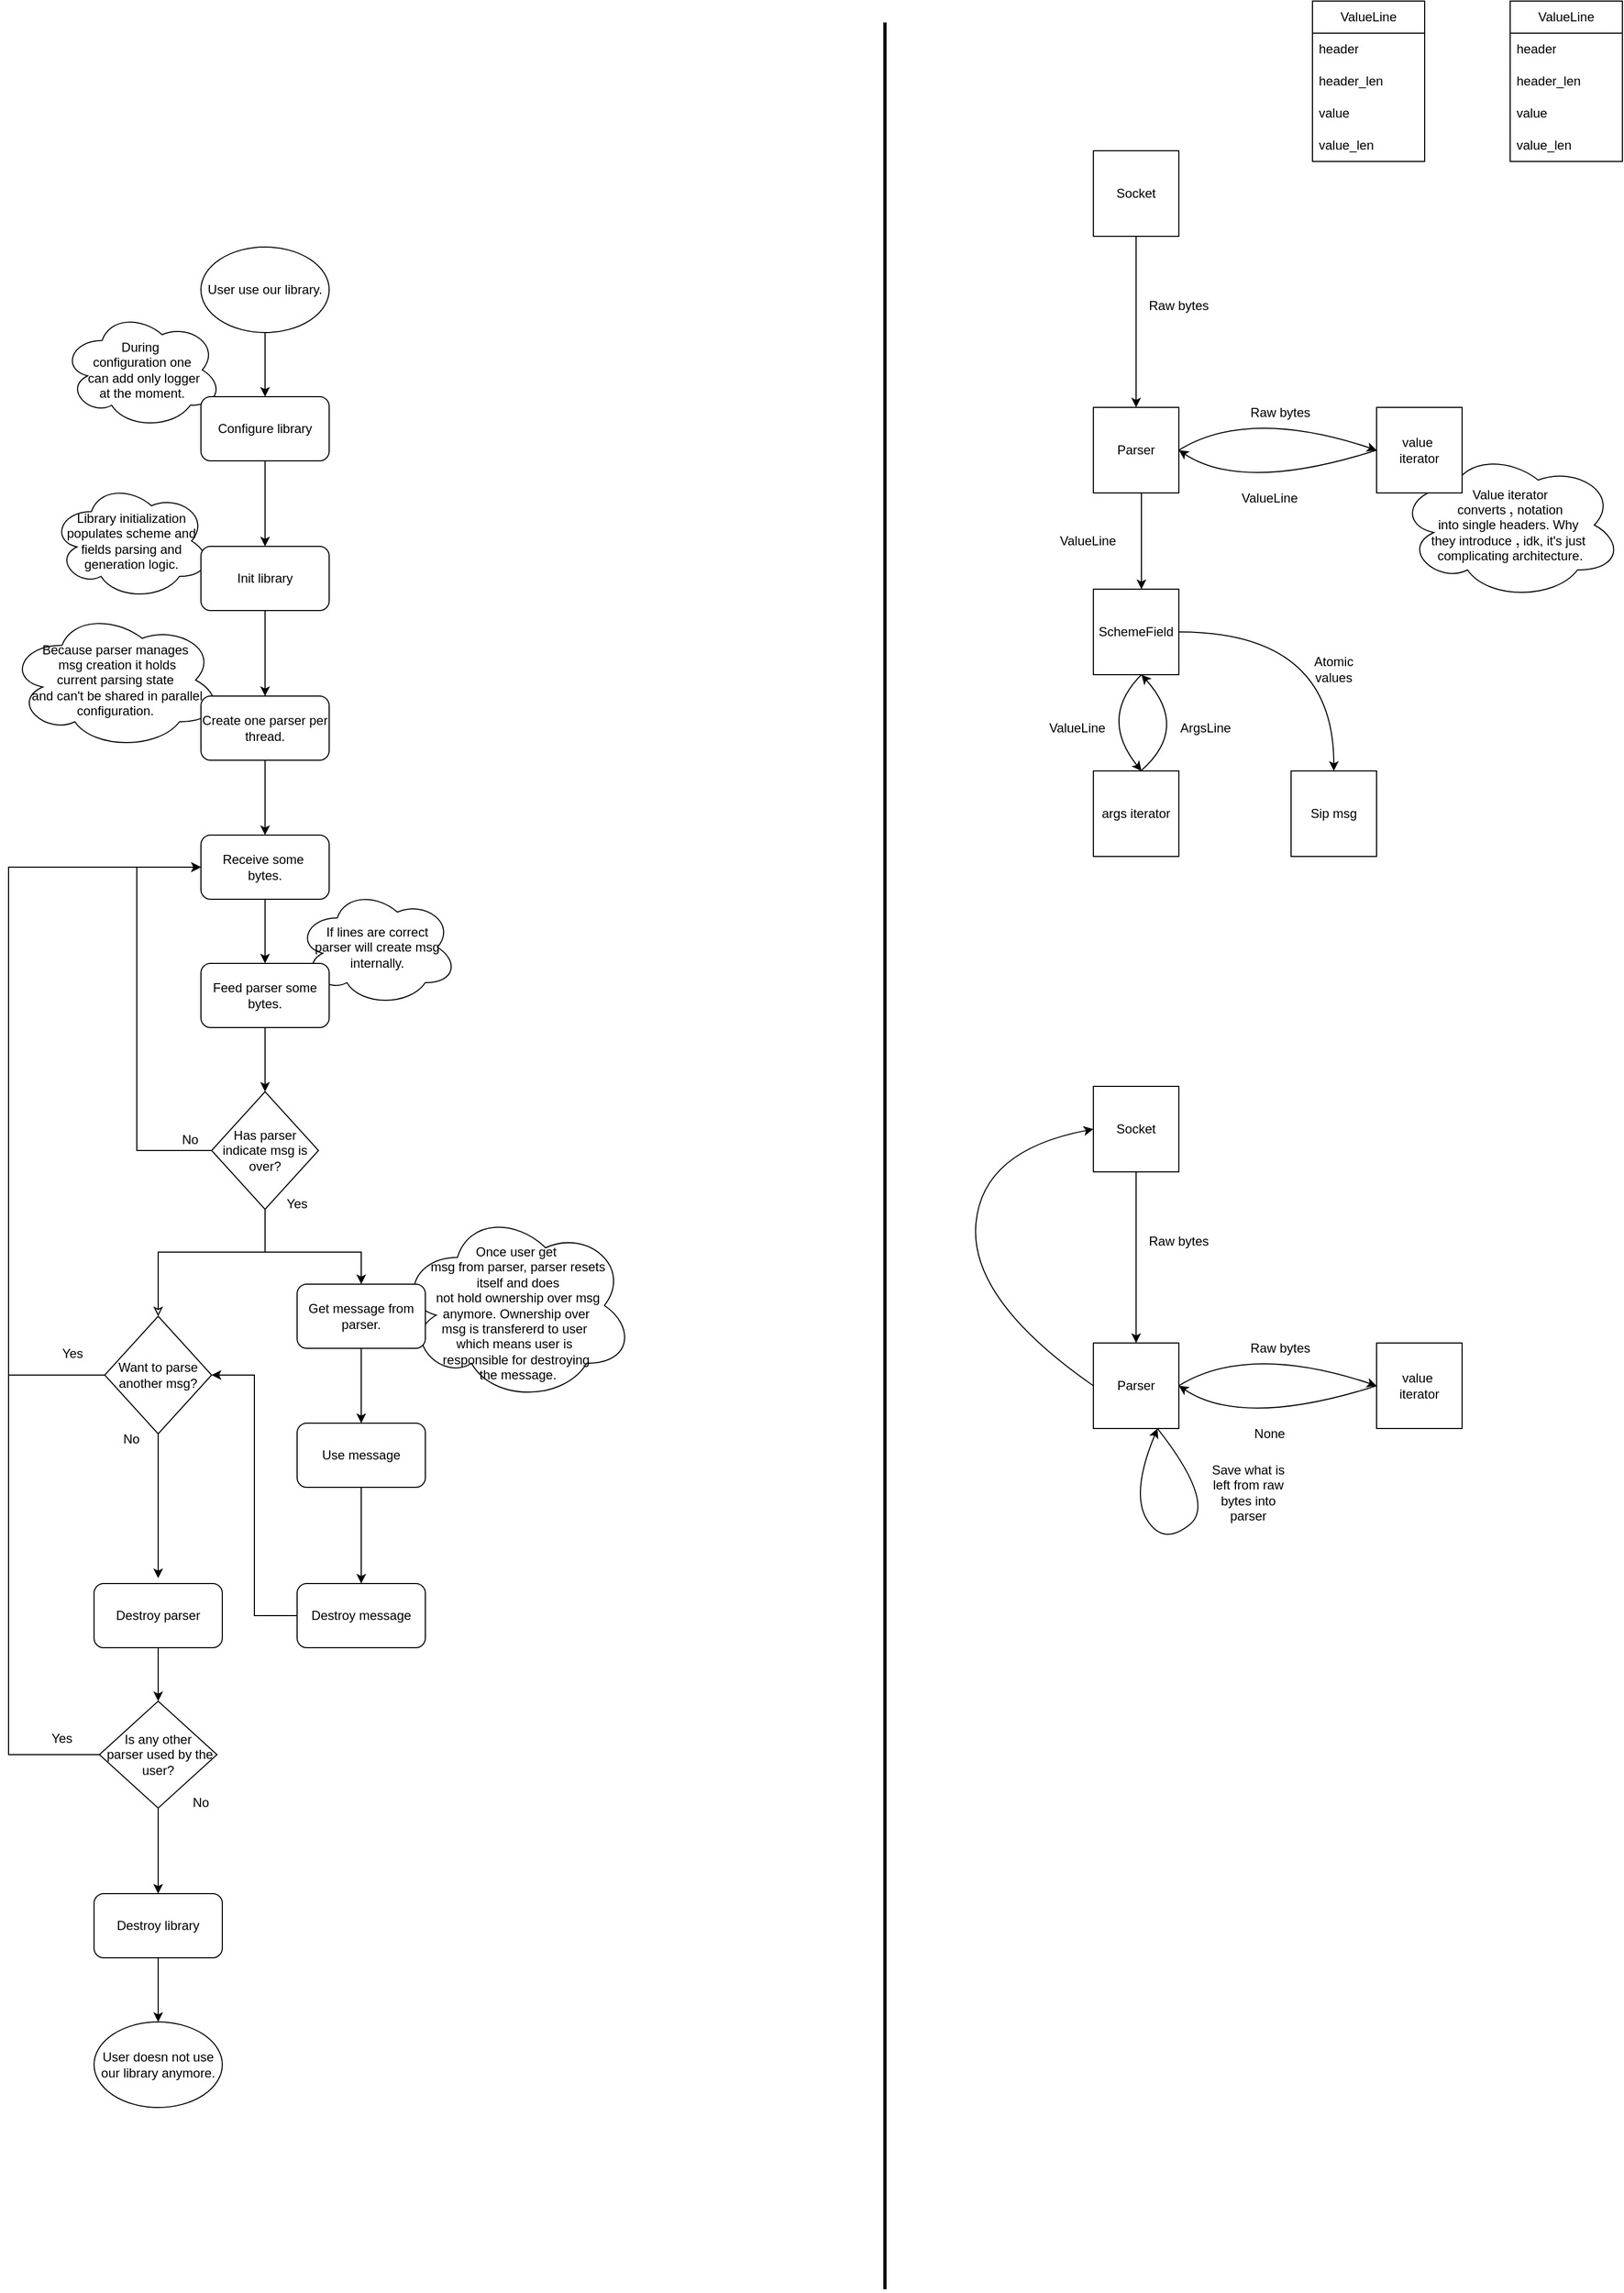 <mxfile version="27.0.4">
  <diagram name="Parse" id="ZKBCoRI4lpfDGy-4syBj">
    <mxGraphModel dx="2275" dy="776" grid="1" gridSize="10" guides="1" tooltips="1" connect="1" arrows="1" fold="1" page="1" pageScale="1" pageWidth="850" pageHeight="1100" math="0" shadow="0">
      <root>
        <mxCell id="0" />
        <mxCell id="1" parent="0" />
        <mxCell id="raDAFkKPr205OreLMAkA-1" value="Value iterator&lt;div&gt;&amp;nbsp;converts `,` notation&amp;nbsp;&lt;/div&gt;&lt;div&gt;into single headers. Why&amp;nbsp;&lt;/div&gt;&lt;div&gt;they introduce `,` idk, it&#39;s just&amp;nbsp;&lt;/div&gt;&lt;div&gt;complicating architecture.&lt;/div&gt;" style="ellipse;shape=cloud;whiteSpace=wrap;html=1;" vertex="1" parent="1">
          <mxGeometry x="600" y="440" width="210" height="140" as="geometry" />
        </mxCell>
        <mxCell id="w6QvwMustZXX6lFKVsSo-62" value="&lt;div&gt;&lt;br&gt;&lt;/div&gt;&lt;div&gt;&lt;span style=&quot;background-color: transparent; color: light-dark(rgb(0, 0, 0), rgb(255, 255, 255));&quot;&gt;Once user get&lt;/span&gt;&lt;/div&gt;&lt;div&gt;&lt;span style=&quot;background-color: transparent; color: light-dark(rgb(0, 0, 0), rgb(255, 255, 255));&quot;&gt;&amp;nbsp;msg from parser,&amp;nbsp;&lt;/span&gt;&lt;span style=&quot;background-color: transparent; color: light-dark(rgb(0, 0, 0), rgb(255, 255, 255));&quot;&gt;parser resets&lt;/span&gt;&lt;/div&gt;&lt;div&gt;&lt;span style=&quot;background-color: transparent; color: light-dark(rgb(0, 0, 0), rgb(255, 255, 255));&quot;&gt;&amp;nbsp;itself and does&lt;/span&gt;&lt;/div&gt;&lt;div&gt;&amp;nbsp;not hold ownership over msg&lt;/div&gt;&lt;div&gt;&amp;nbsp;anymore. Ownership over&amp;nbsp;&lt;/div&gt;&lt;div&gt;msg is transfererd to user&amp;nbsp;&lt;/div&gt;&lt;div&gt;which means user is&amp;nbsp;&lt;/div&gt;&lt;div&gt;responsible&amp;nbsp;&lt;span style=&quot;background-color: transparent; color: light-dark(rgb(0, 0, 0), rgb(255, 255, 255));&quot;&gt;for destroying&lt;/span&gt;&lt;/div&gt;&lt;div&gt;&lt;span style=&quot;background-color: transparent; color: light-dark(rgb(0, 0, 0), rgb(255, 255, 255));&quot;&gt;&amp;nbsp;the message.&lt;/span&gt;&lt;/div&gt;" style="ellipse;shape=cloud;whiteSpace=wrap;html=1;" parent="1" vertex="1">
          <mxGeometry x="-335" y="1150" width="220" height="180" as="geometry" />
        </mxCell>
        <mxCell id="w6QvwMustZXX6lFKVsSo-14" value="&lt;div&gt;&lt;br&gt;&lt;/div&gt;Because parser&amp;nbsp;&lt;span style=&quot;background-color: transparent; color: light-dark(rgb(0, 0, 0), rgb(255, 255, 255));&quot;&gt;manages&lt;/span&gt;&lt;div&gt;&lt;span style=&quot;background-color: transparent; color: light-dark(rgb(0, 0, 0), rgb(255, 255, 255));&quot;&gt;&amp;nbsp;msg&amp;nbsp;&lt;/span&gt;&lt;span style=&quot;background-color: transparent; color: light-dark(rgb(0, 0, 0), rgb(255, 255, 255));&quot;&gt;creation it holds&lt;/span&gt;&lt;div&gt;&lt;span style=&quot;background-color: transparent; color: light-dark(rgb(0, 0, 0), rgb(255, 255, 255));&quot;&gt;current parsing state&lt;/span&gt;&lt;/div&gt;&lt;div&gt;&lt;span style=&quot;background-color: transparent; color: light-dark(rgb(0, 0, 0), rgb(255, 255, 255));&quot;&gt;&amp;nbsp;and can&#39;t be shared in parallel&lt;/span&gt;&lt;/div&gt;&lt;div&gt;&lt;span style=&quot;background-color: transparent; color: light-dark(rgb(0, 0, 0), rgb(255, 255, 255));&quot;&gt;configuration.&lt;/span&gt;&lt;/div&gt;&lt;div&gt;&lt;div&gt;&lt;br&gt;&lt;/div&gt;&lt;/div&gt;&lt;/div&gt;" style="ellipse;shape=cloud;whiteSpace=wrap;html=1;" parent="1" vertex="1">
          <mxGeometry x="-700" y="590" width="200" height="130" as="geometry" />
        </mxCell>
        <mxCell id="w6QvwMustZXX6lFKVsSo-7" value="Library initialization populates scheme and fields parsing and generation logic." style="ellipse;shape=cloud;whiteSpace=wrap;html=1;" parent="1" vertex="1">
          <mxGeometry x="-660" y="470" width="150" height="110" as="geometry" />
        </mxCell>
        <mxCell id="w6QvwMustZXX6lFKVsSo-4" value="During&amp;nbsp;&lt;div&gt;configuration one&lt;/div&gt;&lt;div&gt;&amp;nbsp;can add only&lt;span style=&quot;background-color: transparent; color: light-dark(rgb(0, 0, 0), rgb(255, 255, 255));&quot;&gt;&amp;nbsp;logger&lt;/span&gt;&lt;/div&gt;&lt;div&gt;&lt;div&gt;at the moment.&lt;/div&gt;&lt;/div&gt;" style="ellipse;shape=cloud;whiteSpace=wrap;html=1;" parent="1" vertex="1">
          <mxGeometry x="-650" y="310" width="150" height="110" as="geometry" />
        </mxCell>
        <mxCell id="w6QvwMustZXX6lFKVsSo-3" value="" style="edgeStyle=orthogonalEdgeStyle;rounded=0;orthogonalLoop=1;jettySize=auto;html=1;" parent="1" source="w6QvwMustZXX6lFKVsSo-1" target="w6QvwMustZXX6lFKVsSo-2" edge="1">
          <mxGeometry relative="1" as="geometry" />
        </mxCell>
        <mxCell id="w6QvwMustZXX6lFKVsSo-1" value="User use our library." style="ellipse;whiteSpace=wrap;html=1;" parent="1" vertex="1">
          <mxGeometry x="-520" y="250" width="120" height="80" as="geometry" />
        </mxCell>
        <mxCell id="w6QvwMustZXX6lFKVsSo-6" value="" style="edgeStyle=orthogonalEdgeStyle;rounded=0;orthogonalLoop=1;jettySize=auto;html=1;" parent="1" source="w6QvwMustZXX6lFKVsSo-2" target="w6QvwMustZXX6lFKVsSo-5" edge="1">
          <mxGeometry relative="1" as="geometry" />
        </mxCell>
        <mxCell id="w6QvwMustZXX6lFKVsSo-2" value="Configure library" style="rounded=1;whiteSpace=wrap;html=1;" parent="1" vertex="1">
          <mxGeometry x="-520" y="390" width="120" height="60" as="geometry" />
        </mxCell>
        <mxCell id="w6QvwMustZXX6lFKVsSo-13" value="" style="edgeStyle=orthogonalEdgeStyle;rounded=0;orthogonalLoop=1;jettySize=auto;html=1;" parent="1" source="w6QvwMustZXX6lFKVsSo-5" target="w6QvwMustZXX6lFKVsSo-11" edge="1">
          <mxGeometry relative="1" as="geometry" />
        </mxCell>
        <mxCell id="w6QvwMustZXX6lFKVsSo-5" value="Init library" style="rounded=1;whiteSpace=wrap;html=1;" parent="1" vertex="1">
          <mxGeometry x="-520" y="530" width="120" height="60" as="geometry" />
        </mxCell>
        <mxCell id="w6QvwMustZXX6lFKVsSo-26" value="" style="edgeStyle=orthogonalEdgeStyle;rounded=0;orthogonalLoop=1;jettySize=auto;html=1;" parent="1" source="w6QvwMustZXX6lFKVsSo-11" target="w6QvwMustZXX6lFKVsSo-19" edge="1">
          <mxGeometry relative="1" as="geometry" />
        </mxCell>
        <mxCell id="w6QvwMustZXX6lFKVsSo-11" value="Create one parser per thread." style="rounded=1;whiteSpace=wrap;html=1;" parent="1" vertex="1">
          <mxGeometry x="-520" y="670" width="120" height="60" as="geometry" />
        </mxCell>
        <mxCell id="w6QvwMustZXX6lFKVsSo-18" value="If lines are correct&lt;div&gt;parser will create msg internally.&lt;/div&gt;" style="ellipse;shape=cloud;whiteSpace=wrap;html=1;" parent="1" vertex="1">
          <mxGeometry x="-430" y="850" width="150" height="110" as="geometry" />
        </mxCell>
        <mxCell id="w6QvwMustZXX6lFKVsSo-27" value="" style="edgeStyle=orthogonalEdgeStyle;rounded=0;orthogonalLoop=1;jettySize=auto;html=1;" parent="1" source="w6QvwMustZXX6lFKVsSo-19" target="w6QvwMustZXX6lFKVsSo-20" edge="1">
          <mxGeometry relative="1" as="geometry" />
        </mxCell>
        <mxCell id="w6QvwMustZXX6lFKVsSo-19" value="Receive some&amp;nbsp;&lt;div&gt;bytes.&lt;/div&gt;" style="rounded=1;whiteSpace=wrap;html=1;" parent="1" vertex="1">
          <mxGeometry x="-520" y="800" width="120" height="60" as="geometry" />
        </mxCell>
        <mxCell id="w6QvwMustZXX6lFKVsSo-28" value="" style="edgeStyle=orthogonalEdgeStyle;rounded=0;orthogonalLoop=1;jettySize=auto;html=1;" parent="1" source="w6QvwMustZXX6lFKVsSo-20" target="w6QvwMustZXX6lFKVsSo-21" edge="1">
          <mxGeometry relative="1" as="geometry" />
        </mxCell>
        <mxCell id="w6QvwMustZXX6lFKVsSo-20" value="Feed parser some bytes." style="rounded=1;whiteSpace=wrap;html=1;" parent="1" vertex="1">
          <mxGeometry x="-520" y="920" width="120" height="60" as="geometry" />
        </mxCell>
        <mxCell id="w6QvwMustZXX6lFKVsSo-25" value="" style="edgeStyle=orthogonalEdgeStyle;rounded=0;orthogonalLoop=1;jettySize=auto;html=1;entryX=0;entryY=0.5;entryDx=0;entryDy=0;" parent="1" source="w6QvwMustZXX6lFKVsSo-21" target="w6QvwMustZXX6lFKVsSo-19" edge="1">
          <mxGeometry relative="1" as="geometry">
            <mxPoint x="-640" y="1095" as="targetPoint" />
            <Array as="points">
              <mxPoint x="-580" y="1095" />
              <mxPoint x="-580" y="830" />
            </Array>
          </mxGeometry>
        </mxCell>
        <mxCell id="w6QvwMustZXX6lFKVsSo-35" value="" style="edgeStyle=orthogonalEdgeStyle;rounded=0;orthogonalLoop=1;jettySize=auto;html=1;" parent="1" source="w6QvwMustZXX6lFKVsSo-21" target="w6QvwMustZXX6lFKVsSo-34" edge="1">
          <mxGeometry relative="1" as="geometry">
            <Array as="points">
              <mxPoint x="-460" y="1190" />
              <mxPoint x="-370" y="1190" />
            </Array>
          </mxGeometry>
        </mxCell>
        <mxCell id="w6QvwMustZXX6lFKVsSo-21" value="Has parser indicate msg is over?" style="rhombus;whiteSpace=wrap;html=1;" parent="1" vertex="1">
          <mxGeometry x="-510" y="1040" width="100" height="110" as="geometry" />
        </mxCell>
        <mxCell id="w6QvwMustZXX6lFKVsSo-29" value="No" style="text;html=1;align=center;verticalAlign=middle;whiteSpace=wrap;rounded=0;" parent="1" vertex="1">
          <mxGeometry x="-560" y="1070" width="60" height="30" as="geometry" />
        </mxCell>
        <mxCell id="w6QvwMustZXX6lFKVsSo-77" value="" style="edgeStyle=orthogonalEdgeStyle;rounded=0;orthogonalLoop=1;jettySize=auto;html=1;" parent="1" source="w6QvwMustZXX6lFKVsSo-34" target="w6QvwMustZXX6lFKVsSo-43" edge="1">
          <mxGeometry relative="1" as="geometry">
            <mxPoint x="-370" y="1390" as="targetPoint" />
          </mxGeometry>
        </mxCell>
        <mxCell id="w6QvwMustZXX6lFKVsSo-34" value="Get message from parser." style="rounded=1;whiteSpace=wrap;html=1;" parent="1" vertex="1">
          <mxGeometry x="-430" y="1220" width="120" height="60" as="geometry" />
        </mxCell>
        <mxCell id="w6QvwMustZXX6lFKVsSo-36" value="Yes" style="text;html=1;align=center;verticalAlign=middle;whiteSpace=wrap;rounded=0;" parent="1" vertex="1">
          <mxGeometry x="-460" y="1130" width="60" height="30" as="geometry" />
        </mxCell>
        <mxCell id="w6QvwMustZXX6lFKVsSo-47" value="" style="edgeStyle=orthogonalEdgeStyle;rounded=0;orthogonalLoop=1;jettySize=auto;html=1;" parent="1" source="w6QvwMustZXX6lFKVsSo-43" target="w6QvwMustZXX6lFKVsSo-46" edge="1">
          <mxGeometry relative="1" as="geometry" />
        </mxCell>
        <mxCell id="w6QvwMustZXX6lFKVsSo-43" value="Use message" style="rounded=1;whiteSpace=wrap;html=1;" parent="1" vertex="1">
          <mxGeometry x="-430" y="1350" width="120" height="60" as="geometry" />
        </mxCell>
        <mxCell id="w6QvwMustZXX6lFKVsSo-69" value="" style="edgeStyle=orthogonalEdgeStyle;rounded=0;orthogonalLoop=1;jettySize=auto;html=1;entryX=1;entryY=0.5;entryDx=0;entryDy=0;" parent="1" source="w6QvwMustZXX6lFKVsSo-46" target="w6QvwMustZXX6lFKVsSo-57" edge="1">
          <mxGeometry relative="1" as="geometry" />
        </mxCell>
        <mxCell id="w6QvwMustZXX6lFKVsSo-46" value="Destroy message" style="rounded=1;whiteSpace=wrap;html=1;" parent="1" vertex="1">
          <mxGeometry x="-430" y="1500" width="120" height="60" as="geometry" />
        </mxCell>
        <mxCell id="w6QvwMustZXX6lFKVsSo-66" value="" style="edgeStyle=orthogonalEdgeStyle;rounded=0;orthogonalLoop=1;jettySize=auto;html=1;entryX=0;entryY=0.5;entryDx=0;entryDy=0;" parent="1" source="w6QvwMustZXX6lFKVsSo-57" target="w6QvwMustZXX6lFKVsSo-19" edge="1">
          <mxGeometry relative="1" as="geometry">
            <mxPoint x="-755" y="1445" as="targetPoint" />
            <Array as="points">
              <mxPoint x="-700" y="1305" />
              <mxPoint x="-700" y="830" />
            </Array>
          </mxGeometry>
        </mxCell>
        <mxCell id="w6QvwMustZXX6lFKVsSo-71" value="" style="edgeStyle=orthogonalEdgeStyle;rounded=0;orthogonalLoop=1;jettySize=auto;html=1;" parent="1" source="w6QvwMustZXX6lFKVsSo-57" edge="1">
          <mxGeometry relative="1" as="geometry">
            <mxPoint x="-560" y="1495" as="targetPoint" />
          </mxGeometry>
        </mxCell>
        <mxCell id="w6QvwMustZXX6lFKVsSo-79" value="" style="edgeStyle=orthogonalEdgeStyle;rounded=0;orthogonalLoop=1;jettySize=auto;html=1;entryX=0.5;entryY=1;entryDx=0;entryDy=0;startArrow=classic;startFill=0;endArrow=none;" parent="1" source="w6QvwMustZXX6lFKVsSo-57" target="w6QvwMustZXX6lFKVsSo-21" edge="1">
          <mxGeometry relative="1" as="geometry">
            <mxPoint x="-560" y="1115" as="targetPoint" />
            <Array as="points">
              <mxPoint x="-560" y="1190" />
              <mxPoint x="-460" y="1190" />
            </Array>
          </mxGeometry>
        </mxCell>
        <mxCell id="w6QvwMustZXX6lFKVsSo-57" value="Want to parse another msg?" style="rhombus;whiteSpace=wrap;html=1;" parent="1" vertex="1">
          <mxGeometry x="-610" y="1250" width="100" height="110" as="geometry" />
        </mxCell>
        <mxCell id="w6QvwMustZXX6lFKVsSo-67" value="Yes" style="text;html=1;align=center;verticalAlign=middle;whiteSpace=wrap;rounded=0;" parent="1" vertex="1">
          <mxGeometry x="-670" y="1270" width="60" height="30" as="geometry" />
        </mxCell>
        <mxCell id="w6QvwMustZXX6lFKVsSo-72" value="No" style="text;html=1;align=center;verticalAlign=middle;whiteSpace=wrap;rounded=0;" parent="1" vertex="1">
          <mxGeometry x="-615" y="1350" width="60" height="30" as="geometry" />
        </mxCell>
        <mxCell id="w6QvwMustZXX6lFKVsSo-85" value="" style="edgeStyle=orthogonalEdgeStyle;rounded=0;orthogonalLoop=1;jettySize=auto;html=1;" parent="1" source="w6QvwMustZXX6lFKVsSo-74" target="w6QvwMustZXX6lFKVsSo-82" edge="1">
          <mxGeometry relative="1" as="geometry" />
        </mxCell>
        <mxCell id="w6QvwMustZXX6lFKVsSo-74" value="Destroy parser" style="rounded=1;whiteSpace=wrap;html=1;" parent="1" vertex="1">
          <mxGeometry x="-620" y="1500" width="120" height="60" as="geometry" />
        </mxCell>
        <mxCell id="w6QvwMustZXX6lFKVsSo-83" value="" style="edgeStyle=orthogonalEdgeStyle;rounded=0;orthogonalLoop=1;jettySize=auto;html=1;entryX=0;entryY=0.5;entryDx=0;entryDy=0;" parent="1" source="w6QvwMustZXX6lFKVsSo-82" target="w6QvwMustZXX6lFKVsSo-19" edge="1">
          <mxGeometry relative="1" as="geometry">
            <mxPoint x="-690" y="1660" as="targetPoint" />
            <Array as="points">
              <mxPoint x="-700" y="1660" />
              <mxPoint x="-700" y="830" />
            </Array>
          </mxGeometry>
        </mxCell>
        <mxCell id="w6QvwMustZXX6lFKVsSo-87" value="" style="edgeStyle=orthogonalEdgeStyle;rounded=0;orthogonalLoop=1;jettySize=auto;html=1;" parent="1" source="w6QvwMustZXX6lFKVsSo-82" edge="1">
          <mxGeometry relative="1" as="geometry">
            <mxPoint x="-560" y="1790" as="targetPoint" />
          </mxGeometry>
        </mxCell>
        <mxCell id="w6QvwMustZXX6lFKVsSo-82" value="Is any other&lt;div&gt;&amp;nbsp;parser used by the user?&lt;/div&gt;" style="rhombus;whiteSpace=wrap;html=1;" parent="1" vertex="1">
          <mxGeometry x="-615" y="1610" width="110" height="100" as="geometry" />
        </mxCell>
        <mxCell id="w6QvwMustZXX6lFKVsSo-84" value="Yes" style="text;html=1;align=center;verticalAlign=middle;whiteSpace=wrap;rounded=0;" parent="1" vertex="1">
          <mxGeometry x="-680" y="1630" width="60" height="30" as="geometry" />
        </mxCell>
        <mxCell id="w6QvwMustZXX6lFKVsSo-88" value="No" style="text;html=1;align=center;verticalAlign=middle;whiteSpace=wrap;rounded=0;" parent="1" vertex="1">
          <mxGeometry x="-550" y="1690" width="60" height="30" as="geometry" />
        </mxCell>
        <mxCell id="w6QvwMustZXX6lFKVsSo-91" value="" style="edgeStyle=orthogonalEdgeStyle;rounded=0;orthogonalLoop=1;jettySize=auto;html=1;" parent="1" source="w6QvwMustZXX6lFKVsSo-89" target="w6QvwMustZXX6lFKVsSo-90" edge="1">
          <mxGeometry relative="1" as="geometry" />
        </mxCell>
        <mxCell id="w6QvwMustZXX6lFKVsSo-89" value="Destroy library" style="rounded=1;whiteSpace=wrap;html=1;" parent="1" vertex="1">
          <mxGeometry x="-620" y="1790" width="120" height="60" as="geometry" />
        </mxCell>
        <mxCell id="w6QvwMustZXX6lFKVsSo-90" value="User doesn not use our library anymore." style="ellipse;whiteSpace=wrap;html=1;" parent="1" vertex="1">
          <mxGeometry x="-620" y="1910" width="120" height="80" as="geometry" />
        </mxCell>
        <mxCell id="ZkheOrI6pRWmsH4isbMg-12" value="" style="endArrow=none;html=1;rounded=0;strokeWidth=3;" parent="1" edge="1">
          <mxGeometry width="50" height="50" relative="1" as="geometry">
            <mxPoint x="120" y="2160" as="sourcePoint" />
            <mxPoint x="120" y="40" as="targetPoint" />
          </mxGeometry>
        </mxCell>
        <mxCell id="ZkheOrI6pRWmsH4isbMg-13" value="Socket" style="whiteSpace=wrap;html=1;aspect=fixed;" parent="1" vertex="1">
          <mxGeometry x="315" y="160" width="80" height="80" as="geometry" />
        </mxCell>
        <mxCell id="ZkheOrI6pRWmsH4isbMg-15" value="Parser" style="whiteSpace=wrap;html=1;aspect=fixed;" parent="1" vertex="1">
          <mxGeometry x="315" y="400" width="80" height="80" as="geometry" />
        </mxCell>
        <mxCell id="ZkheOrI6pRWmsH4isbMg-16" value="" style="endArrow=classic;html=1;rounded=0;entryX=0.5;entryY=0;entryDx=0;entryDy=0;" parent="1" target="ZkheOrI6pRWmsH4isbMg-15" edge="1">
          <mxGeometry width="50" height="50" relative="1" as="geometry">
            <mxPoint x="355" y="240" as="sourcePoint" />
            <mxPoint x="405" y="180" as="targetPoint" />
          </mxGeometry>
        </mxCell>
        <mxCell id="ZkheOrI6pRWmsH4isbMg-17" value="Raw bytes" style="text;html=1;align=center;verticalAlign=middle;whiteSpace=wrap;rounded=0;" parent="1" vertex="1">
          <mxGeometry x="365" y="290" width="60" height="30" as="geometry" />
        </mxCell>
        <mxCell id="ZkheOrI6pRWmsH4isbMg-20" value="value&amp;nbsp;&lt;div&gt;iterator&lt;/div&gt;" style="whiteSpace=wrap;html=1;aspect=fixed;" parent="1" vertex="1">
          <mxGeometry x="580" y="400" width="80" height="80" as="geometry" />
        </mxCell>
        <mxCell id="ZkheOrI6pRWmsH4isbMg-23" value="" style="endArrow=classic;html=1;rounded=0;exitX=1;exitY=0.5;exitDx=0;exitDy=0;entryX=0;entryY=0.5;entryDx=0;entryDy=0;curved=1;" parent="1" source="ZkheOrI6pRWmsH4isbMg-15" target="ZkheOrI6pRWmsH4isbMg-20" edge="1">
          <mxGeometry width="50" height="50" relative="1" as="geometry">
            <mxPoint x="430" y="440" as="sourcePoint" />
            <mxPoint x="480" y="390" as="targetPoint" />
            <Array as="points">
              <mxPoint x="460" y="400" />
            </Array>
          </mxGeometry>
        </mxCell>
        <mxCell id="ZkheOrI6pRWmsH4isbMg-24" value="" style="endArrow=classic;html=1;rounded=0;exitX=0;exitY=0.5;exitDx=0;exitDy=0;entryX=0;entryY=0.5;entryDx=0;entryDy=0;curved=1;" parent="1" source="ZkheOrI6pRWmsH4isbMg-20" edge="1">
          <mxGeometry width="50" height="50" relative="1" as="geometry">
            <mxPoint x="520" y="440" as="sourcePoint" />
            <mxPoint x="395" y="440" as="targetPoint" />
            <Array as="points">
              <mxPoint x="455" y="480" />
            </Array>
          </mxGeometry>
        </mxCell>
        <mxCell id="ZkheOrI6pRWmsH4isbMg-25" value="Raw bytes" style="text;html=1;align=center;verticalAlign=middle;whiteSpace=wrap;rounded=0;" parent="1" vertex="1">
          <mxGeometry x="460" y="390" width="60" height="30" as="geometry" />
        </mxCell>
        <mxCell id="ZkheOrI6pRWmsH4isbMg-26" value="ValueLine" style="swimlane;fontStyle=0;childLayout=stackLayout;horizontal=1;startSize=30;horizontalStack=0;resizeParent=1;resizeParentMax=0;resizeLast=0;collapsible=1;marginBottom=0;whiteSpace=wrap;html=1;" parent="1" vertex="1">
          <mxGeometry x="520" y="20" width="105" height="150" as="geometry" />
        </mxCell>
        <mxCell id="ZkheOrI6pRWmsH4isbMg-27" value="header" style="text;strokeColor=none;fillColor=none;align=left;verticalAlign=middle;spacingLeft=4;spacingRight=4;overflow=hidden;points=[[0,0.5],[1,0.5]];portConstraint=eastwest;rotatable=0;whiteSpace=wrap;html=1;" parent="ZkheOrI6pRWmsH4isbMg-26" vertex="1">
          <mxGeometry y="30" width="105" height="30" as="geometry" />
        </mxCell>
        <mxCell id="ZkheOrI6pRWmsH4isbMg-28" value="header_len" style="text;strokeColor=none;fillColor=none;align=left;verticalAlign=middle;spacingLeft=4;spacingRight=4;overflow=hidden;points=[[0,0.5],[1,0.5]];portConstraint=eastwest;rotatable=0;whiteSpace=wrap;html=1;" parent="ZkheOrI6pRWmsH4isbMg-26" vertex="1">
          <mxGeometry y="60" width="105" height="30" as="geometry" />
        </mxCell>
        <mxCell id="ZkheOrI6pRWmsH4isbMg-29" value="value" style="text;strokeColor=none;fillColor=none;align=left;verticalAlign=middle;spacingLeft=4;spacingRight=4;overflow=hidden;points=[[0,0.5],[1,0.5]];portConstraint=eastwest;rotatable=0;whiteSpace=wrap;html=1;" parent="ZkheOrI6pRWmsH4isbMg-26" vertex="1">
          <mxGeometry y="90" width="105" height="30" as="geometry" />
        </mxCell>
        <mxCell id="ZkheOrI6pRWmsH4isbMg-30" value="value_len" style="text;strokeColor=none;fillColor=none;align=left;verticalAlign=middle;spacingLeft=4;spacingRight=4;overflow=hidden;points=[[0,0.5],[1,0.5]];portConstraint=eastwest;rotatable=0;whiteSpace=wrap;html=1;" parent="ZkheOrI6pRWmsH4isbMg-26" vertex="1">
          <mxGeometry y="120" width="105" height="30" as="geometry" />
        </mxCell>
        <mxCell id="ZkheOrI6pRWmsH4isbMg-32" value="" style="endArrow=classic;html=1;rounded=0;" parent="1" edge="1">
          <mxGeometry width="50" height="50" relative="1" as="geometry">
            <mxPoint x="360" y="480" as="sourcePoint" />
            <mxPoint x="360" y="570" as="targetPoint" />
          </mxGeometry>
        </mxCell>
        <mxCell id="ZkheOrI6pRWmsH4isbMg-33" value="ValueLine" style="text;html=1;align=center;verticalAlign=middle;whiteSpace=wrap;rounded=0;" parent="1" vertex="1">
          <mxGeometry x="280" y="510" width="60" height="30" as="geometry" />
        </mxCell>
        <mxCell id="ZkheOrI6pRWmsH4isbMg-34" value="ValueLine" style="text;html=1;align=center;verticalAlign=middle;whiteSpace=wrap;rounded=0;" parent="1" vertex="1">
          <mxGeometry x="450" y="470" width="60" height="30" as="geometry" />
        </mxCell>
        <mxCell id="raDAFkKPr205OreLMAkA-12" value="" style="edgeStyle=orthogonalEdgeStyle;rounded=0;orthogonalLoop=1;jettySize=auto;html=1;entryX=0.5;entryY=0;entryDx=0;entryDy=0;curved=1;" edge="1" parent="1" source="ZkheOrI6pRWmsH4isbMg-35" target="raDAFkKPr205OreLMAkA-10">
          <mxGeometry relative="1" as="geometry">
            <mxPoint x="515" y="610" as="targetPoint" />
          </mxGeometry>
        </mxCell>
        <mxCell id="ZkheOrI6pRWmsH4isbMg-35" value="SchemeField" style="whiteSpace=wrap;html=1;aspect=fixed;" parent="1" vertex="1">
          <mxGeometry x="315" y="570" width="80" height="80" as="geometry" />
        </mxCell>
        <mxCell id="ZkheOrI6pRWmsH4isbMg-36" value="" style="endArrow=classic;html=1;rounded=0;curved=1;" parent="1" edge="1">
          <mxGeometry width="50" height="50" relative="1" as="geometry">
            <mxPoint x="360" y="650" as="sourcePoint" />
            <mxPoint x="360" y="740" as="targetPoint" />
            <Array as="points">
              <mxPoint x="320" y="690" />
            </Array>
          </mxGeometry>
        </mxCell>
        <mxCell id="ZkheOrI6pRWmsH4isbMg-37" value="args iterator" style="whiteSpace=wrap;html=1;aspect=fixed;" parent="1" vertex="1">
          <mxGeometry x="315" y="740" width="80" height="80" as="geometry" />
        </mxCell>
        <mxCell id="ZkheOrI6pRWmsH4isbMg-44" value="Socket" style="whiteSpace=wrap;html=1;aspect=fixed;" parent="1" vertex="1">
          <mxGeometry x="315" y="1035" width="80" height="80" as="geometry" />
        </mxCell>
        <mxCell id="ZkheOrI6pRWmsH4isbMg-45" value="Parser" style="whiteSpace=wrap;html=1;aspect=fixed;" parent="1" vertex="1">
          <mxGeometry x="315" y="1275" width="80" height="80" as="geometry" />
        </mxCell>
        <mxCell id="ZkheOrI6pRWmsH4isbMg-46" value="" style="endArrow=classic;html=1;rounded=0;entryX=0.5;entryY=0;entryDx=0;entryDy=0;" parent="1" target="ZkheOrI6pRWmsH4isbMg-45" edge="1">
          <mxGeometry width="50" height="50" relative="1" as="geometry">
            <mxPoint x="355" y="1115" as="sourcePoint" />
            <mxPoint x="405" y="1055" as="targetPoint" />
          </mxGeometry>
        </mxCell>
        <mxCell id="ZkheOrI6pRWmsH4isbMg-47" value="Raw bytes" style="text;html=1;align=center;verticalAlign=middle;whiteSpace=wrap;rounded=0;" parent="1" vertex="1">
          <mxGeometry x="365" y="1165" width="60" height="30" as="geometry" />
        </mxCell>
        <mxCell id="ZkheOrI6pRWmsH4isbMg-48" value="value&amp;nbsp;&lt;div&gt;iterator&lt;/div&gt;" style="whiteSpace=wrap;html=1;aspect=fixed;" parent="1" vertex="1">
          <mxGeometry x="580" y="1275" width="80" height="80" as="geometry" />
        </mxCell>
        <mxCell id="ZkheOrI6pRWmsH4isbMg-49" value="" style="endArrow=classic;html=1;rounded=0;exitX=1;exitY=0.5;exitDx=0;exitDy=0;entryX=0;entryY=0.5;entryDx=0;entryDy=0;curved=1;" parent="1" source="ZkheOrI6pRWmsH4isbMg-45" target="ZkheOrI6pRWmsH4isbMg-48" edge="1">
          <mxGeometry width="50" height="50" relative="1" as="geometry">
            <mxPoint x="430" y="1315" as="sourcePoint" />
            <mxPoint x="480" y="1265" as="targetPoint" />
            <Array as="points">
              <mxPoint x="460" y="1275" />
            </Array>
          </mxGeometry>
        </mxCell>
        <mxCell id="ZkheOrI6pRWmsH4isbMg-50" value="" style="endArrow=classic;html=1;rounded=0;exitX=0;exitY=0.5;exitDx=0;exitDy=0;entryX=0;entryY=0.5;entryDx=0;entryDy=0;curved=1;" parent="1" source="ZkheOrI6pRWmsH4isbMg-48" edge="1">
          <mxGeometry width="50" height="50" relative="1" as="geometry">
            <mxPoint x="520" y="1315" as="sourcePoint" />
            <mxPoint x="395" y="1315" as="targetPoint" />
            <Array as="points">
              <mxPoint x="455" y="1355" />
            </Array>
          </mxGeometry>
        </mxCell>
        <mxCell id="ZkheOrI6pRWmsH4isbMg-51" value="Raw bytes" style="text;html=1;align=center;verticalAlign=middle;whiteSpace=wrap;rounded=0;" parent="1" vertex="1">
          <mxGeometry x="460" y="1265" width="60" height="30" as="geometry" />
        </mxCell>
        <mxCell id="ZkheOrI6pRWmsH4isbMg-52" value="" style="endArrow=classic;html=1;rounded=0;exitX=0.75;exitY=1;exitDx=0;exitDy=0;entryX=0.75;entryY=1;entryDx=0;entryDy=0;curved=1;" parent="1" source="ZkheOrI6pRWmsH4isbMg-45" target="ZkheOrI6pRWmsH4isbMg-45" edge="1">
          <mxGeometry width="50" height="50" relative="1" as="geometry">
            <mxPoint x="360" y="1355" as="sourcePoint" />
            <mxPoint x="360" y="1445" as="targetPoint" />
            <Array as="points">
              <mxPoint x="430" y="1425" />
              <mxPoint x="380" y="1465" />
              <mxPoint x="350" y="1415" />
            </Array>
          </mxGeometry>
        </mxCell>
        <mxCell id="ZkheOrI6pRWmsH4isbMg-54" value="None" style="text;html=1;align=center;verticalAlign=middle;whiteSpace=wrap;rounded=0;" parent="1" vertex="1">
          <mxGeometry x="450" y="1345" width="60" height="30" as="geometry" />
        </mxCell>
        <mxCell id="ZkheOrI6pRWmsH4isbMg-61" value="Save what is left from raw bytes into parser" style="text;html=1;align=center;verticalAlign=middle;whiteSpace=wrap;rounded=0;" parent="1" vertex="1">
          <mxGeometry x="420" y="1395" width="80" height="40" as="geometry" />
        </mxCell>
        <mxCell id="ZkheOrI6pRWmsH4isbMg-62" value="" style="endArrow=classic;html=1;rounded=0;entryX=0;entryY=0.5;entryDx=0;entryDy=0;exitX=0;exitY=0.5;exitDx=0;exitDy=0;curved=1;" parent="1" source="ZkheOrI6pRWmsH4isbMg-45" target="ZkheOrI6pRWmsH4isbMg-44" edge="1">
          <mxGeometry width="50" height="50" relative="1" as="geometry">
            <mxPoint x="310" y="1315" as="sourcePoint" />
            <mxPoint x="360" y="1265" as="targetPoint" />
            <Array as="points">
              <mxPoint x="200" y="1235" />
              <mxPoint x="210" y="1095" />
            </Array>
          </mxGeometry>
        </mxCell>
        <mxCell id="raDAFkKPr205OreLMAkA-4" value="ArgsLine" style="text;html=1;align=center;verticalAlign=middle;whiteSpace=wrap;rounded=0;" vertex="1" parent="1">
          <mxGeometry x="390" y="685" width="60" height="30" as="geometry" />
        </mxCell>
        <mxCell id="raDAFkKPr205OreLMAkA-7" value="" style="endArrow=classic;html=1;rounded=0;exitX=0.561;exitY=-0.005;exitDx=0;exitDy=0;exitPerimeter=0;curved=1;" edge="1" parent="1" source="ZkheOrI6pRWmsH4isbMg-37">
          <mxGeometry width="50" height="50" relative="1" as="geometry">
            <mxPoint x="365" y="740" as="sourcePoint" />
            <mxPoint x="360" y="650" as="targetPoint" />
            <Array as="points">
              <mxPoint x="405" y="700" />
            </Array>
          </mxGeometry>
        </mxCell>
        <mxCell id="raDAFkKPr205OreLMAkA-9" value="ValueLine" style="text;html=1;align=center;verticalAlign=middle;whiteSpace=wrap;rounded=0;" vertex="1" parent="1">
          <mxGeometry x="270" y="685" width="60" height="30" as="geometry" />
        </mxCell>
        <mxCell id="raDAFkKPr205OreLMAkA-10" value="Sip msg" style="whiteSpace=wrap;html=1;aspect=fixed;" vertex="1" parent="1">
          <mxGeometry x="500" y="740" width="80" height="80" as="geometry" />
        </mxCell>
        <mxCell id="raDAFkKPr205OreLMAkA-13" value="Atomic values" style="text;html=1;align=center;verticalAlign=middle;whiteSpace=wrap;rounded=0;" vertex="1" parent="1">
          <mxGeometry x="510" y="630" width="60" height="30" as="geometry" />
        </mxCell>
        <mxCell id="raDAFkKPr205OreLMAkA-14" value="ValueLine" style="swimlane;fontStyle=0;childLayout=stackLayout;horizontal=1;startSize=30;horizontalStack=0;resizeParent=1;resizeParentMax=0;resizeLast=0;collapsible=1;marginBottom=0;whiteSpace=wrap;html=1;" vertex="1" parent="1">
          <mxGeometry x="705" y="20" width="105" height="150" as="geometry" />
        </mxCell>
        <mxCell id="raDAFkKPr205OreLMAkA-15" value="header" style="text;strokeColor=none;fillColor=none;align=left;verticalAlign=middle;spacingLeft=4;spacingRight=4;overflow=hidden;points=[[0,0.5],[1,0.5]];portConstraint=eastwest;rotatable=0;whiteSpace=wrap;html=1;" vertex="1" parent="raDAFkKPr205OreLMAkA-14">
          <mxGeometry y="30" width="105" height="30" as="geometry" />
        </mxCell>
        <mxCell id="raDAFkKPr205OreLMAkA-16" value="header_len" style="text;strokeColor=none;fillColor=none;align=left;verticalAlign=middle;spacingLeft=4;spacingRight=4;overflow=hidden;points=[[0,0.5],[1,0.5]];portConstraint=eastwest;rotatable=0;whiteSpace=wrap;html=1;" vertex="1" parent="raDAFkKPr205OreLMAkA-14">
          <mxGeometry y="60" width="105" height="30" as="geometry" />
        </mxCell>
        <mxCell id="raDAFkKPr205OreLMAkA-17" value="value" style="text;strokeColor=none;fillColor=none;align=left;verticalAlign=middle;spacingLeft=4;spacingRight=4;overflow=hidden;points=[[0,0.5],[1,0.5]];portConstraint=eastwest;rotatable=0;whiteSpace=wrap;html=1;" vertex="1" parent="raDAFkKPr205OreLMAkA-14">
          <mxGeometry y="90" width="105" height="30" as="geometry" />
        </mxCell>
        <mxCell id="raDAFkKPr205OreLMAkA-18" value="value_len" style="text;strokeColor=none;fillColor=none;align=left;verticalAlign=middle;spacingLeft=4;spacingRight=4;overflow=hidden;points=[[0,0.5],[1,0.5]];portConstraint=eastwest;rotatable=0;whiteSpace=wrap;html=1;" vertex="1" parent="raDAFkKPr205OreLMAkA-14">
          <mxGeometry y="120" width="105" height="30" as="geometry" />
        </mxCell>
      </root>
    </mxGraphModel>
  </diagram>
</mxfile>
